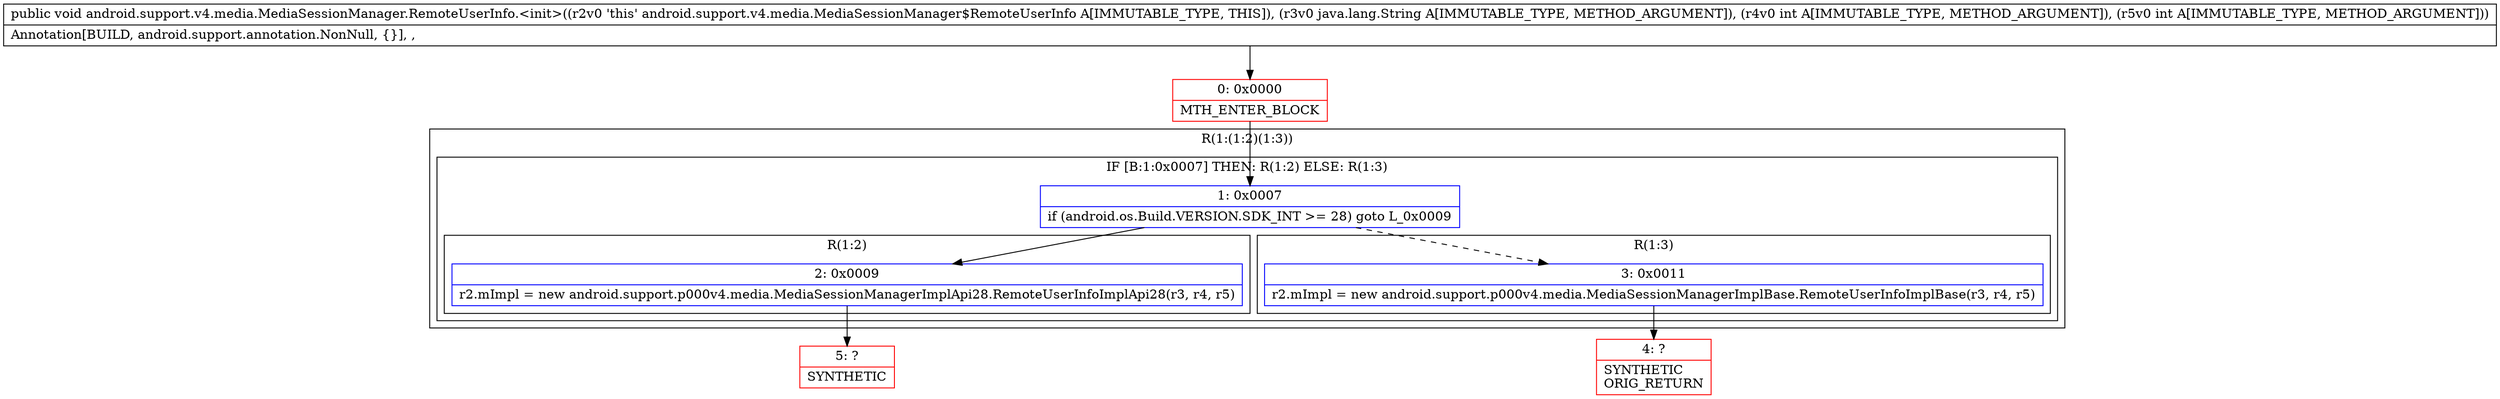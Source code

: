 digraph "CFG forandroid.support.v4.media.MediaSessionManager.RemoteUserInfo.\<init\>(Ljava\/lang\/String;II)V" {
subgraph cluster_Region_868956455 {
label = "R(1:(1:2)(1:3))";
node [shape=record,color=blue];
subgraph cluster_IfRegion_1483776887 {
label = "IF [B:1:0x0007] THEN: R(1:2) ELSE: R(1:3)";
node [shape=record,color=blue];
Node_1 [shape=record,label="{1\:\ 0x0007|if (android.os.Build.VERSION.SDK_INT \>= 28) goto L_0x0009\l}"];
subgraph cluster_Region_1833204203 {
label = "R(1:2)";
node [shape=record,color=blue];
Node_2 [shape=record,label="{2\:\ 0x0009|r2.mImpl = new android.support.p000v4.media.MediaSessionManagerImplApi28.RemoteUserInfoImplApi28(r3, r4, r5)\l}"];
}
subgraph cluster_Region_775967454 {
label = "R(1:3)";
node [shape=record,color=blue];
Node_3 [shape=record,label="{3\:\ 0x0011|r2.mImpl = new android.support.p000v4.media.MediaSessionManagerImplBase.RemoteUserInfoImplBase(r3, r4, r5)\l}"];
}
}
}
Node_0 [shape=record,color=red,label="{0\:\ 0x0000|MTH_ENTER_BLOCK\l}"];
Node_4 [shape=record,color=red,label="{4\:\ ?|SYNTHETIC\lORIG_RETURN\l}"];
Node_5 [shape=record,color=red,label="{5\:\ ?|SYNTHETIC\l}"];
MethodNode[shape=record,label="{public void android.support.v4.media.MediaSessionManager.RemoteUserInfo.\<init\>((r2v0 'this' android.support.v4.media.MediaSessionManager$RemoteUserInfo A[IMMUTABLE_TYPE, THIS]), (r3v0 java.lang.String A[IMMUTABLE_TYPE, METHOD_ARGUMENT]), (r4v0 int A[IMMUTABLE_TYPE, METHOD_ARGUMENT]), (r5v0 int A[IMMUTABLE_TYPE, METHOD_ARGUMENT]))  | Annotation[BUILD, android.support.annotation.NonNull, \{\}], , \l}"];
MethodNode -> Node_0;
Node_1 -> Node_2;
Node_1 -> Node_3[style=dashed];
Node_2 -> Node_5;
Node_3 -> Node_4;
Node_0 -> Node_1;
}

